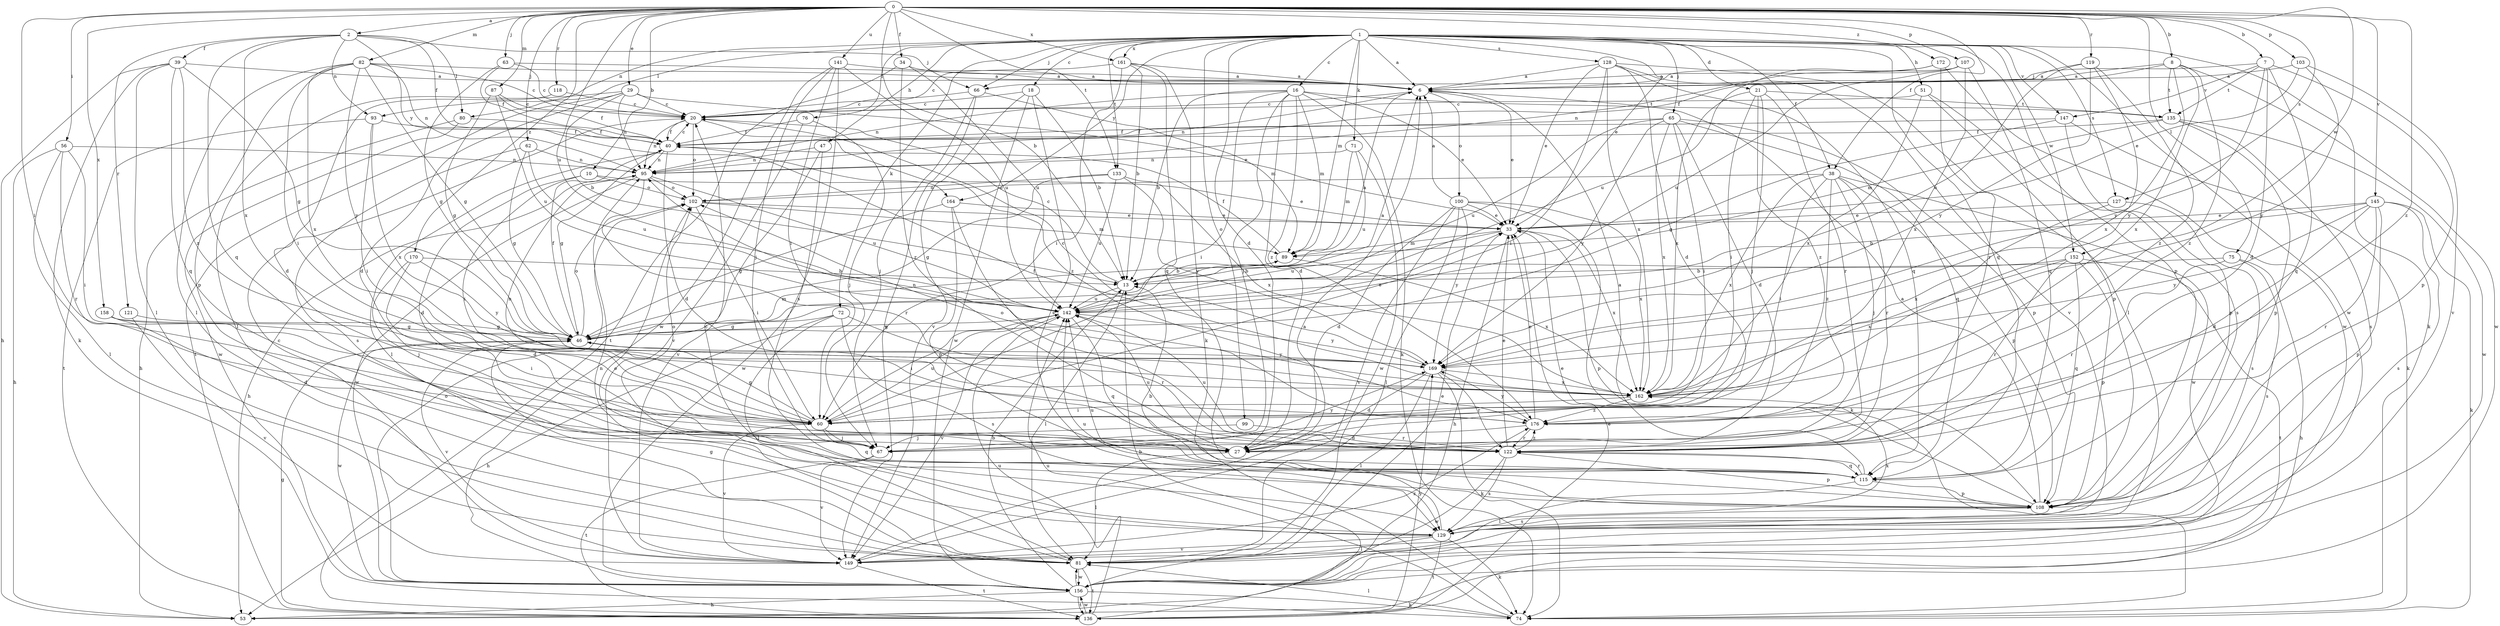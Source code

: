 strict digraph  {
0;
1;
2;
6;
7;
8;
10;
13;
16;
18;
20;
21;
27;
29;
33;
34;
38;
39;
40;
46;
47;
51;
53;
56;
60;
62;
63;
65;
66;
67;
71;
72;
74;
75;
76;
80;
81;
82;
87;
89;
93;
95;
99;
100;
102;
103;
107;
108;
115;
118;
119;
121;
122;
127;
128;
129;
133;
135;
136;
141;
142;
145;
147;
149;
152;
156;
158;
161;
162;
164;
169;
170;
172;
176;
0 -> 2  [label=a];
0 -> 7  [label=b];
0 -> 8  [label=b];
0 -> 10  [label=b];
0 -> 13  [label=b];
0 -> 29  [label=e];
0 -> 34  [label=f];
0 -> 38  [label=f];
0 -> 56  [label=i];
0 -> 60  [label=i];
0 -> 62  [label=j];
0 -> 63  [label=j];
0 -> 75  [label=l];
0 -> 82  [label=m];
0 -> 87  [label=m];
0 -> 103  [label=p];
0 -> 107  [label=p];
0 -> 118  [label=r];
0 -> 119  [label=r];
0 -> 127  [label=s];
0 -> 133  [label=t];
0 -> 141  [label=u];
0 -> 142  [label=u];
0 -> 145  [label=v];
0 -> 152  [label=w];
0 -> 158  [label=x];
0 -> 161  [label=x];
0 -> 170  [label=z];
0 -> 172  [label=z];
0 -> 176  [label=z];
1 -> 6  [label=a];
1 -> 16  [label=c];
1 -> 18  [label=c];
1 -> 21  [label=d];
1 -> 27  [label=d];
1 -> 33  [label=e];
1 -> 38  [label=f];
1 -> 47  [label=h];
1 -> 51  [label=h];
1 -> 65  [label=j];
1 -> 66  [label=j];
1 -> 71  [label=k];
1 -> 72  [label=k];
1 -> 74  [label=k];
1 -> 76  [label=l];
1 -> 80  [label=l];
1 -> 89  [label=m];
1 -> 93  [label=n];
1 -> 99  [label=o];
1 -> 108  [label=p];
1 -> 115  [label=q];
1 -> 127  [label=s];
1 -> 128  [label=s];
1 -> 133  [label=t];
1 -> 147  [label=v];
1 -> 152  [label=w];
1 -> 156  [label=w];
1 -> 161  [label=x];
1 -> 164  [label=y];
2 -> 39  [label=f];
2 -> 40  [label=f];
2 -> 66  [label=j];
2 -> 80  [label=l];
2 -> 93  [label=n];
2 -> 115  [label=q];
2 -> 121  [label=r];
2 -> 162  [label=x];
2 -> 164  [label=y];
6 -> 20  [label=c];
6 -> 33  [label=e];
6 -> 95  [label=n];
6 -> 100  [label=o];
7 -> 27  [label=d];
7 -> 66  [label=j];
7 -> 108  [label=p];
7 -> 115  [label=q];
7 -> 135  [label=t];
7 -> 147  [label=v];
7 -> 169  [label=y];
8 -> 6  [label=a];
8 -> 40  [label=f];
8 -> 135  [label=t];
8 -> 156  [label=w];
8 -> 162  [label=x];
8 -> 169  [label=y];
8 -> 176  [label=z];
10 -> 27  [label=d];
10 -> 33  [label=e];
10 -> 60  [label=i];
10 -> 102  [label=o];
13 -> 6  [label=a];
13 -> 20  [label=c];
13 -> 81  [label=l];
13 -> 142  [label=u];
16 -> 13  [label=b];
16 -> 27  [label=d];
16 -> 33  [label=e];
16 -> 60  [label=i];
16 -> 67  [label=j];
16 -> 74  [label=k];
16 -> 89  [label=m];
16 -> 95  [label=n];
16 -> 135  [label=t];
16 -> 176  [label=z];
18 -> 13  [label=b];
18 -> 20  [label=c];
18 -> 129  [label=s];
18 -> 149  [label=v];
18 -> 156  [label=w];
20 -> 40  [label=f];
20 -> 95  [label=n];
20 -> 102  [label=o];
20 -> 176  [label=z];
21 -> 60  [label=i];
21 -> 67  [label=j];
21 -> 122  [label=r];
21 -> 135  [label=t];
21 -> 162  [label=x];
21 -> 176  [label=z];
27 -> 81  [label=l];
27 -> 142  [label=u];
29 -> 13  [label=b];
29 -> 20  [label=c];
29 -> 27  [label=d];
29 -> 33  [label=e];
29 -> 81  [label=l];
29 -> 95  [label=n];
29 -> 136  [label=t];
33 -> 53  [label=h];
33 -> 89  [label=m];
33 -> 108  [label=p];
33 -> 142  [label=u];
33 -> 162  [label=x];
34 -> 6  [label=a];
34 -> 122  [label=r];
34 -> 136  [label=t];
34 -> 142  [label=u];
38 -> 60  [label=i];
38 -> 67  [label=j];
38 -> 102  [label=o];
38 -> 108  [label=p];
38 -> 122  [label=r];
38 -> 156  [label=w];
38 -> 162  [label=x];
38 -> 176  [label=z];
39 -> 6  [label=a];
39 -> 46  [label=g];
39 -> 53  [label=h];
39 -> 74  [label=k];
39 -> 81  [label=l];
39 -> 115  [label=q];
39 -> 176  [label=z];
40 -> 20  [label=c];
40 -> 27  [label=d];
40 -> 46  [label=g];
40 -> 81  [label=l];
40 -> 95  [label=n];
46 -> 6  [label=a];
46 -> 33  [label=e];
46 -> 40  [label=f];
46 -> 89  [label=m];
46 -> 102  [label=o];
46 -> 149  [label=v];
46 -> 156  [label=w];
46 -> 169  [label=y];
47 -> 95  [label=n];
47 -> 149  [label=v];
47 -> 156  [label=w];
51 -> 20  [label=c];
51 -> 108  [label=p];
51 -> 129  [label=s];
51 -> 162  [label=x];
56 -> 53  [label=h];
56 -> 60  [label=i];
56 -> 81  [label=l];
56 -> 95  [label=n];
56 -> 122  [label=r];
60 -> 46  [label=g];
60 -> 67  [label=j];
60 -> 95  [label=n];
60 -> 115  [label=q];
60 -> 142  [label=u];
60 -> 149  [label=v];
62 -> 46  [label=g];
62 -> 95  [label=n];
62 -> 129  [label=s];
62 -> 142  [label=u];
63 -> 6  [label=a];
63 -> 20  [label=c];
63 -> 40  [label=f];
63 -> 46  [label=g];
65 -> 27  [label=d];
65 -> 40  [label=f];
65 -> 60  [label=i];
65 -> 108  [label=p];
65 -> 115  [label=q];
65 -> 142  [label=u];
65 -> 162  [label=x];
65 -> 169  [label=y];
66 -> 20  [label=c];
66 -> 67  [label=j];
66 -> 89  [label=m];
66 -> 149  [label=v];
67 -> 102  [label=o];
67 -> 136  [label=t];
67 -> 149  [label=v];
67 -> 169  [label=y];
71 -> 89  [label=m];
71 -> 95  [label=n];
71 -> 142  [label=u];
71 -> 156  [label=w];
72 -> 46  [label=g];
72 -> 53  [label=h];
72 -> 81  [label=l];
72 -> 122  [label=r];
72 -> 129  [label=s];
74 -> 81  [label=l];
74 -> 142  [label=u];
75 -> 13  [label=b];
75 -> 53  [label=h];
75 -> 122  [label=r];
75 -> 129  [label=s];
76 -> 40  [label=f];
76 -> 67  [label=j];
76 -> 149  [label=v];
80 -> 40  [label=f];
80 -> 53  [label=h];
80 -> 156  [label=w];
81 -> 33  [label=e];
81 -> 46  [label=g];
81 -> 95  [label=n];
81 -> 136  [label=t];
81 -> 156  [label=w];
82 -> 6  [label=a];
82 -> 20  [label=c];
82 -> 46  [label=g];
82 -> 60  [label=i];
82 -> 81  [label=l];
82 -> 95  [label=n];
82 -> 108  [label=p];
82 -> 162  [label=x];
82 -> 169  [label=y];
87 -> 20  [label=c];
87 -> 40  [label=f];
87 -> 46  [label=g];
87 -> 142  [label=u];
89 -> 13  [label=b];
89 -> 40  [label=f];
89 -> 162  [label=x];
93 -> 40  [label=f];
93 -> 60  [label=i];
93 -> 136  [label=t];
93 -> 162  [label=x];
95 -> 53  [label=h];
95 -> 102  [label=o];
95 -> 122  [label=r];
95 -> 142  [label=u];
95 -> 156  [label=w];
99 -> 67  [label=j];
99 -> 122  [label=r];
100 -> 6  [label=a];
100 -> 27  [label=d];
100 -> 33  [label=e];
100 -> 74  [label=k];
100 -> 81  [label=l];
100 -> 149  [label=v];
100 -> 162  [label=x];
100 -> 169  [label=y];
102 -> 33  [label=e];
102 -> 60  [label=i];
102 -> 89  [label=m];
103 -> 6  [label=a];
103 -> 33  [label=e];
103 -> 149  [label=v];
103 -> 169  [label=y];
107 -> 6  [label=a];
107 -> 95  [label=n];
107 -> 115  [label=q];
107 -> 142  [label=u];
107 -> 162  [label=x];
108 -> 6  [label=a];
108 -> 13  [label=b];
108 -> 33  [label=e];
108 -> 129  [label=s];
108 -> 142  [label=u];
115 -> 6  [label=a];
115 -> 81  [label=l];
115 -> 108  [label=p];
115 -> 122  [label=r];
118 -> 20  [label=c];
118 -> 27  [label=d];
119 -> 6  [label=a];
119 -> 142  [label=u];
119 -> 162  [label=x];
119 -> 169  [label=y];
119 -> 176  [label=z];
121 -> 46  [label=g];
121 -> 149  [label=v];
122 -> 33  [label=e];
122 -> 108  [label=p];
122 -> 115  [label=q];
122 -> 129  [label=s];
122 -> 142  [label=u];
122 -> 156  [label=w];
122 -> 176  [label=z];
127 -> 33  [label=e];
127 -> 129  [label=s];
127 -> 162  [label=x];
128 -> 6  [label=a];
128 -> 27  [label=d];
128 -> 33  [label=e];
128 -> 60  [label=i];
128 -> 81  [label=l];
128 -> 115  [label=q];
128 -> 149  [label=v];
128 -> 162  [label=x];
129 -> 20  [label=c];
129 -> 74  [label=k];
129 -> 81  [label=l];
129 -> 102  [label=o];
129 -> 136  [label=t];
129 -> 142  [label=u];
129 -> 149  [label=v];
129 -> 162  [label=x];
133 -> 46  [label=g];
133 -> 102  [label=o];
133 -> 142  [label=u];
133 -> 162  [label=x];
133 -> 169  [label=y];
135 -> 40  [label=f];
135 -> 89  [label=m];
135 -> 108  [label=p];
135 -> 129  [label=s];
135 -> 156  [label=w];
136 -> 13  [label=b];
136 -> 33  [label=e];
136 -> 46  [label=g];
136 -> 142  [label=u];
136 -> 156  [label=w];
136 -> 169  [label=y];
141 -> 6  [label=a];
141 -> 60  [label=i];
141 -> 67  [label=j];
141 -> 129  [label=s];
141 -> 142  [label=u];
141 -> 156  [label=w];
142 -> 46  [label=g];
142 -> 60  [label=i];
142 -> 115  [label=q];
142 -> 149  [label=v];
142 -> 169  [label=y];
145 -> 13  [label=b];
145 -> 27  [label=d];
145 -> 33  [label=e];
145 -> 74  [label=k];
145 -> 108  [label=p];
145 -> 122  [label=r];
145 -> 129  [label=s];
145 -> 169  [label=y];
147 -> 40  [label=f];
147 -> 46  [label=g];
147 -> 74  [label=k];
147 -> 108  [label=p];
149 -> 6  [label=a];
149 -> 20  [label=c];
149 -> 136  [label=t];
149 -> 176  [label=z];
152 -> 13  [label=b];
152 -> 108  [label=p];
152 -> 115  [label=q];
152 -> 122  [label=r];
152 -> 136  [label=t];
152 -> 162  [label=x];
156 -> 13  [label=b];
156 -> 53  [label=h];
156 -> 74  [label=k];
156 -> 81  [label=l];
156 -> 102  [label=o];
156 -> 136  [label=t];
158 -> 27  [label=d];
158 -> 46  [label=g];
158 -> 60  [label=i];
161 -> 6  [label=a];
161 -> 13  [label=b];
161 -> 20  [label=c];
161 -> 60  [label=i];
161 -> 74  [label=k];
161 -> 115  [label=q];
162 -> 40  [label=f];
162 -> 60  [label=i];
162 -> 95  [label=n];
162 -> 176  [label=z];
164 -> 33  [label=e];
164 -> 46  [label=g];
164 -> 108  [label=p];
164 -> 122  [label=r];
169 -> 20  [label=c];
169 -> 27  [label=d];
169 -> 74  [label=k];
169 -> 81  [label=l];
169 -> 122  [label=r];
169 -> 162  [label=x];
170 -> 13  [label=b];
170 -> 27  [label=d];
170 -> 67  [label=j];
170 -> 169  [label=y];
172 -> 6  [label=a];
172 -> 122  [label=r];
172 -> 142  [label=u];
172 -> 156  [label=w];
176 -> 27  [label=d];
176 -> 33  [label=e];
176 -> 102  [label=o];
176 -> 122  [label=r];
176 -> 169  [label=y];
}
